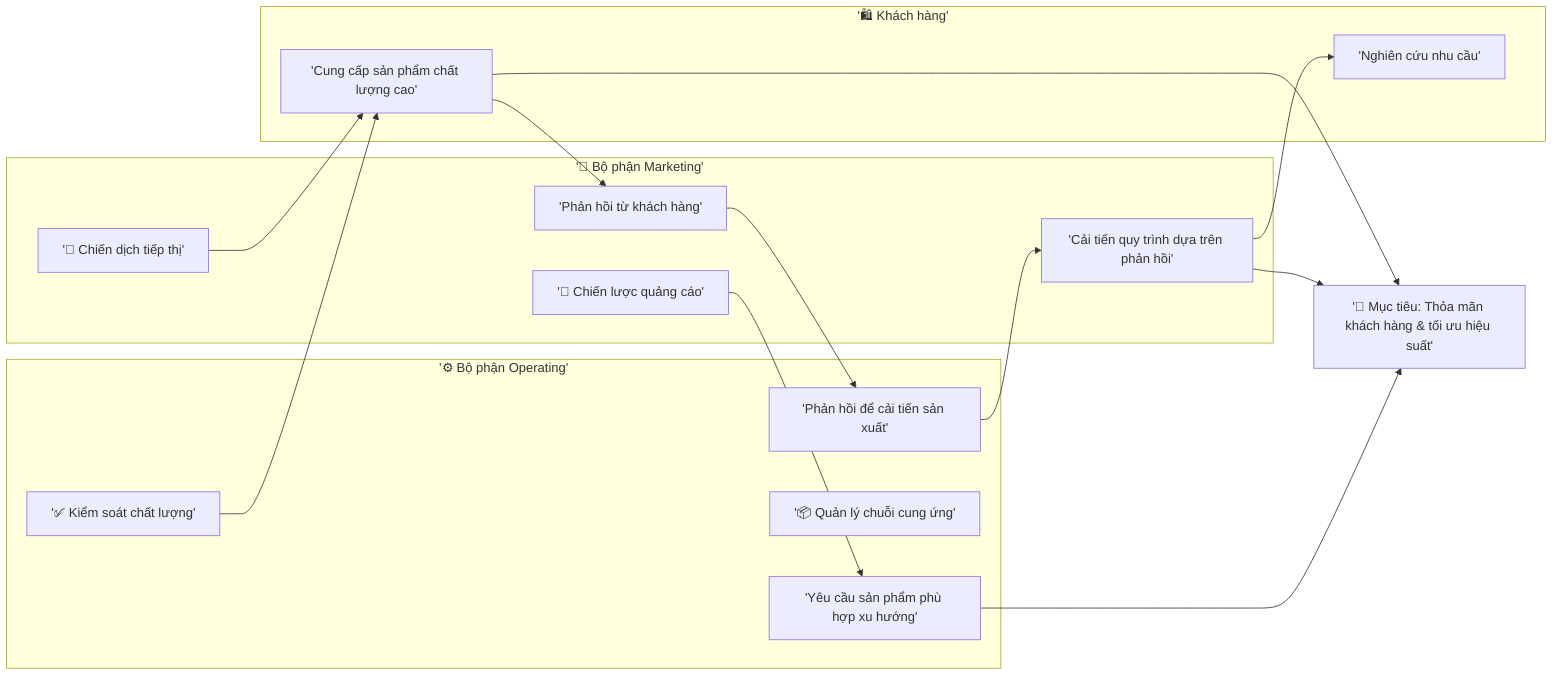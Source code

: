 flowchart LR
    %% Subgraph Marketing
    subgraph Marketing['📣 Bộ phận Marketing']
        M1['📊 Nghiên cứu thị trường']
        M2['🎯 Chiến lược quảng cáo']
        M3['🚀 Chiến dịch tiếp thị']
        M4['🗣️ Thu thập phản hồi khách hàng']
    end
    %% Subgraph Operating
    subgraph Operating['⚙️ Bộ phận Operating']
        O1['🏭 Sản xuất & Vận hành']
        O2['📦 Quản lý chuỗi cung ứng']
        O3['✅ Kiểm soát chất lượng']
        O4['🔄 Cải tiến quy trình']
    end
    %% Subgraph Customer
    subgraph Customer['🛍️ Khách hàng']
        C1['💬 Phản hồi sản phẩm']
        C2['🛒 Nhu cầu & Xu hướng']
    end
    %% Liên kết giữa các bộ phận
    M1 --> C2['Nghiên cứu nhu cầu']
    M2 --> O1['Yêu cầu sản phẩm phù hợp xu hướng']
    M3 --> C1['Chiến dịch quảng bá đến khách hàng']
    C1 --> M4['Phản hồi từ khách hàng']
    M4 --> O4['Phản hồi để cải tiến sản xuất']
    O3 --> C1['Cung cấp sản phẩm chất lượng cao']
    O4 --> M1['Cải tiến quy trình dựa trên phản hồi']
    %% Mục tiêu chung
    M1 --> Goal['🎯 Mục tiêu: Thỏa mãn khách hàng & tối ưu hiệu suất']
    O1 --> Goal
    C1 --> Goal